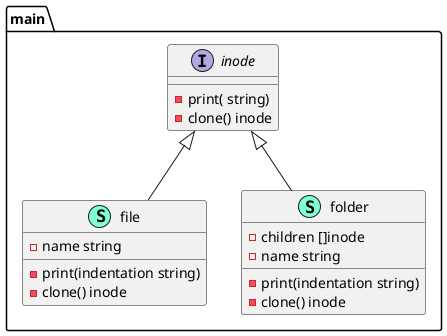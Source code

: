 @startuml
namespace main {
    class file << (S,Aquamarine) >> {
        - name string

        - print(indentation string) 
        - clone() inode

    }
    class folder << (S,Aquamarine) >> {
        - children []inode
        - name string

        - print(indentation string) 
        - clone() inode

    }
    interface inode  {
        - print( string) 
        - clone() inode

    }
}

"main.inode" <|-- "main.file"
"main.inode" <|-- "main.folder"

@enduml
